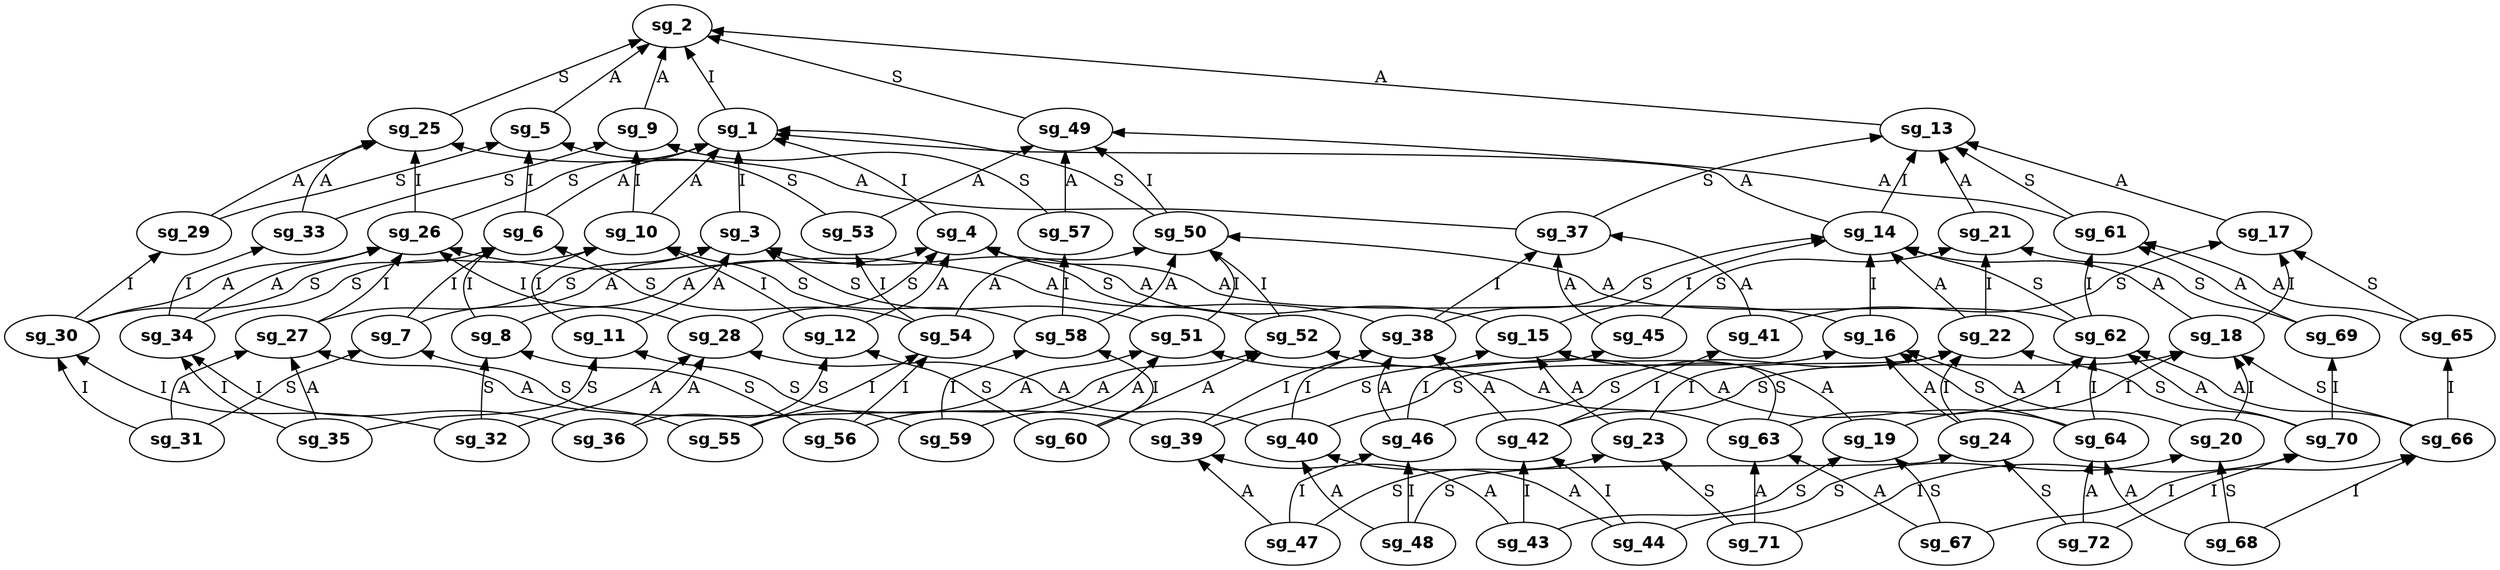 digraph G {
rankdir = BT;
sg_1[shape=ellipse, fontname="Helvetica-Bold"];
sg_2[shape=ellipse, fontname="Helvetica-Bold"];
sg_3[shape=ellipse, fontname="Helvetica-Bold"];
sg_4[shape=ellipse, fontname="Helvetica-Bold"];
sg_5[shape=ellipse, fontname="Helvetica-Bold"];
sg_6[shape=ellipse, fontname="Helvetica-Bold"];
sg_7[shape=ellipse, fontname="Helvetica-Bold"];
sg_8[shape=ellipse, fontname="Helvetica-Bold"];
sg_9[shape=ellipse, fontname="Helvetica-Bold"];
sg_10[shape=ellipse, fontname="Helvetica-Bold"];
sg_11[shape=ellipse, fontname="Helvetica-Bold"];
sg_12[shape=ellipse, fontname="Helvetica-Bold"];
sg_13[shape=ellipse, fontname="Helvetica-Bold"];
sg_14[shape=ellipse, fontname="Helvetica-Bold"];
sg_15[shape=ellipse, fontname="Helvetica-Bold"];
sg_16[shape=ellipse, fontname="Helvetica-Bold"];
sg_17[shape=ellipse, fontname="Helvetica-Bold"];
sg_18[shape=ellipse, fontname="Helvetica-Bold"];
sg_19[shape=ellipse, fontname="Helvetica-Bold"];
sg_20[shape=ellipse, fontname="Helvetica-Bold"];
sg_21[shape=ellipse, fontname="Helvetica-Bold"];
sg_22[shape=ellipse, fontname="Helvetica-Bold"];
sg_23[shape=ellipse, fontname="Helvetica-Bold"];
sg_24[shape=ellipse, fontname="Helvetica-Bold"];
sg_25[shape=ellipse, fontname="Helvetica-Bold"];
sg_26[shape=ellipse, fontname="Helvetica-Bold"];
sg_27[shape=ellipse, fontname="Helvetica-Bold"];
sg_28[shape=ellipse, fontname="Helvetica-Bold"];
sg_29[shape=ellipse, fontname="Helvetica-Bold"];
sg_30[shape=ellipse, fontname="Helvetica-Bold"];
sg_31[shape=ellipse, fontname="Helvetica-Bold"];
sg_32[shape=ellipse, fontname="Helvetica-Bold"];
sg_33[shape=ellipse, fontname="Helvetica-Bold"];
sg_34[shape=ellipse, fontname="Helvetica-Bold"];
sg_35[shape=ellipse, fontname="Helvetica-Bold"];
sg_36[shape=ellipse, fontname="Helvetica-Bold"];
sg_37[shape=ellipse, fontname="Helvetica-Bold"];
sg_38[shape=ellipse, fontname="Helvetica-Bold"];
sg_39[shape=ellipse, fontname="Helvetica-Bold"];
sg_40[shape=ellipse, fontname="Helvetica-Bold"];
sg_41[shape=ellipse, fontname="Helvetica-Bold"];
sg_42[shape=ellipse, fontname="Helvetica-Bold"];
sg_43[shape=ellipse, fontname="Helvetica-Bold"];
sg_44[shape=ellipse, fontname="Helvetica-Bold"];
sg_45[shape=ellipse, fontname="Helvetica-Bold"];
sg_46[shape=ellipse, fontname="Helvetica-Bold"];
sg_47[shape=ellipse, fontname="Helvetica-Bold"];
sg_48[shape=ellipse, fontname="Helvetica-Bold"];
sg_49[shape=ellipse, fontname="Helvetica-Bold"];
sg_50[shape=ellipse, fontname="Helvetica-Bold"];
sg_51[shape=ellipse, fontname="Helvetica-Bold"];
sg_52[shape=ellipse, fontname="Helvetica-Bold"];
sg_53[shape=ellipse, fontname="Helvetica-Bold"];
sg_54[shape=ellipse, fontname="Helvetica-Bold"];
sg_55[shape=ellipse, fontname="Helvetica-Bold"];
sg_56[shape=ellipse, fontname="Helvetica-Bold"];
sg_57[shape=ellipse, fontname="Helvetica-Bold"];
sg_58[shape=ellipse, fontname="Helvetica-Bold"];
sg_59[shape=ellipse, fontname="Helvetica-Bold"];
sg_60[shape=ellipse, fontname="Helvetica-Bold"];
sg_61[shape=ellipse, fontname="Helvetica-Bold"];
sg_62[shape=ellipse, fontname="Helvetica-Bold"];
sg_63[shape=ellipse, fontname="Helvetica-Bold"];
sg_64[shape=ellipse, fontname="Helvetica-Bold"];
sg_65[shape=ellipse, fontname="Helvetica-Bold"];
sg_66[shape=ellipse, fontname="Helvetica-Bold"];
sg_67[shape=ellipse, fontname="Helvetica-Bold"];
sg_68[shape=ellipse, fontname="Helvetica-Bold"];
sg_69[shape=ellipse, fontname="Helvetica-Bold"];
sg_70[shape=ellipse, fontname="Helvetica-Bold"];
sg_71[shape=ellipse, fontname="Helvetica-Bold"];
sg_72[shape=ellipse, fontname="Helvetica-Bold"];
sg_1 -> sg_2[label="I"];
sg_3 -> sg_1[label="I"];
sg_4 -> sg_1[label="I"];
sg_5 -> sg_2[label="A"];
sg_6 -> sg_1[label="A"];
sg_6 -> sg_5[label="I"];
sg_7 -> sg_3[label="A"];
sg_7 -> sg_6[label="I"];
sg_8 -> sg_4[label="A"];
sg_8 -> sg_6[label="I"];
sg_9 -> sg_2[label="A"];
sg_10 -> sg_1[label="A"];
sg_10 -> sg_9[label="I"];
sg_11 -> sg_3[label="A"];
sg_11 -> sg_10[label="I"];
sg_12 -> sg_4[label="A"];
sg_12 -> sg_10[label="I"];
sg_13 -> sg_2[label="A"];
sg_14 -> sg_1[label="A"];
sg_14 -> sg_13[label="I"];
sg_15 -> sg_3[label="A"];
sg_15 -> sg_14[label="I"];
sg_16 -> sg_4[label="A"];
sg_16 -> sg_14[label="I"];
sg_17 -> sg_13[label="A"];
sg_18 -> sg_14[label="A"];
sg_18 -> sg_17[label="I"];
sg_19 -> sg_15[label="A"];
sg_19 -> sg_18[label="I"];
sg_20 -> sg_16[label="A"];
sg_20 -> sg_18[label="I"];
sg_21 -> sg_13[label="A"];
sg_22 -> sg_14[label="A"];
sg_22 -> sg_21[label="I"];
sg_23 -> sg_15[label="A"];
sg_23 -> sg_22[label="I"];
sg_24 -> sg_16[label="A"];
sg_24 -> sg_22[label="I"];
sg_25 -> sg_2[label="S"];
sg_26 -> sg_1[label="S"];
sg_26 -> sg_25[label="I"];
sg_27 -> sg_3[label="S"];
sg_27 -> sg_26[label="I"];
sg_28 -> sg_4[label="S"];
sg_28 -> sg_26[label="I"];
sg_29 -> sg_5[label="S"];
sg_29 -> sg_25[label="A"];
sg_30 -> sg_6[label="S"];
sg_30 -> sg_26[label="A"];
sg_30 -> sg_29[label="I"];
sg_31 -> sg_7[label="S"];
sg_31 -> sg_27[label="A"];
sg_31 -> sg_30[label="I"];
sg_32 -> sg_8[label="S"];
sg_32 -> sg_28[label="A"];
sg_32 -> sg_30[label="I"];
sg_33 -> sg_9[label="S"];
sg_33 -> sg_25[label="A"];
sg_34 -> sg_10[label="S"];
sg_34 -> sg_26[label="A"];
sg_34 -> sg_33[label="I"];
sg_35 -> sg_11[label="S"];
sg_35 -> sg_27[label="A"];
sg_35 -> sg_34[label="I"];
sg_36 -> sg_12[label="S"];
sg_36 -> sg_28[label="A"];
sg_36 -> sg_34[label="I"];
sg_37 -> sg_13[label="S"];
sg_37 -> sg_25[label="A"];
sg_38 -> sg_14[label="S"];
sg_38 -> sg_26[label="A"];
sg_38 -> sg_37[label="I"];
sg_39 -> sg_15[label="S"];
sg_39 -> sg_27[label="A"];
sg_39 -> sg_38[label="I"];
sg_40 -> sg_16[label="S"];
sg_40 -> sg_28[label="A"];
sg_40 -> sg_38[label="I"];
sg_41 -> sg_17[label="S"];
sg_41 -> sg_37[label="A"];
sg_42 -> sg_18[label="S"];
sg_42 -> sg_38[label="A"];
sg_42 -> sg_41[label="I"];
sg_43 -> sg_19[label="S"];
sg_43 -> sg_39[label="A"];
sg_43 -> sg_42[label="I"];
sg_44 -> sg_20[label="S"];
sg_44 -> sg_40[label="A"];
sg_44 -> sg_42[label="I"];
sg_45 -> sg_21[label="S"];
sg_45 -> sg_37[label="A"];
sg_46 -> sg_22[label="S"];
sg_46 -> sg_38[label="A"];
sg_46 -> sg_45[label="I"];
sg_47 -> sg_23[label="S"];
sg_47 -> sg_39[label="A"];
sg_47 -> sg_46[label="I"];
sg_48 -> sg_24[label="S"];
sg_48 -> sg_40[label="A"];
sg_48 -> sg_46[label="I"];
sg_49 -> sg_2[label="S"];
sg_50 -> sg_1[label="S"];
sg_50 -> sg_49[label="I"];
sg_51 -> sg_3[label="S"];
sg_51 -> sg_50[label="I"];
sg_52 -> sg_4[label="S"];
sg_52 -> sg_50[label="I"];
sg_53 -> sg_5[label="S"];
sg_53 -> sg_49[label="A"];
sg_54 -> sg_6[label="S"];
sg_54 -> sg_50[label="A"];
sg_54 -> sg_53[label="I"];
sg_55 -> sg_7[label="S"];
sg_55 -> sg_51[label="A"];
sg_55 -> sg_54[label="I"];
sg_56 -> sg_8[label="S"];
sg_56 -> sg_52[label="A"];
sg_56 -> sg_54[label="I"];
sg_57 -> sg_9[label="S"];
sg_57 -> sg_49[label="A"];
sg_58 -> sg_10[label="S"];
sg_58 -> sg_50[label="A"];
sg_58 -> sg_57[label="I"];
sg_59 -> sg_11[label="S"];
sg_59 -> sg_51[label="A"];
sg_59 -> sg_58[label="I"];
sg_60 -> sg_12[label="S"];
sg_60 -> sg_52[label="A"];
sg_60 -> sg_58[label="I"];
sg_61 -> sg_13[label="S"];
sg_61 -> sg_49[label="A"];
sg_62 -> sg_14[label="S"];
sg_62 -> sg_50[label="A"];
sg_62 -> sg_61[label="I"];
sg_63 -> sg_15[label="S"];
sg_63 -> sg_51[label="A"];
sg_63 -> sg_62[label="I"];
sg_64 -> sg_16[label="S"];
sg_64 -> sg_52[label="A"];
sg_64 -> sg_62[label="I"];
sg_65 -> sg_17[label="S"];
sg_65 -> sg_61[label="A"];
sg_66 -> sg_18[label="S"];
sg_66 -> sg_62[label="A"];
sg_66 -> sg_65[label="I"];
sg_67 -> sg_19[label="S"];
sg_67 -> sg_63[label="A"];
sg_67 -> sg_66[label="I"];
sg_68 -> sg_20[label="S"];
sg_68 -> sg_64[label="A"];
sg_68 -> sg_66[label="I"];
sg_69 -> sg_21[label="S"];
sg_69 -> sg_61[label="A"];
sg_70 -> sg_22[label="S"];
sg_70 -> sg_62[label="A"];
sg_70 -> sg_69[label="I"];
sg_71 -> sg_23[label="S"];
sg_71 -> sg_63[label="A"];
sg_71 -> sg_70[label="I"];
sg_72 -> sg_24[label="S"];
sg_72 -> sg_64[label="A"];
sg_72 -> sg_70[label="I"];
}
